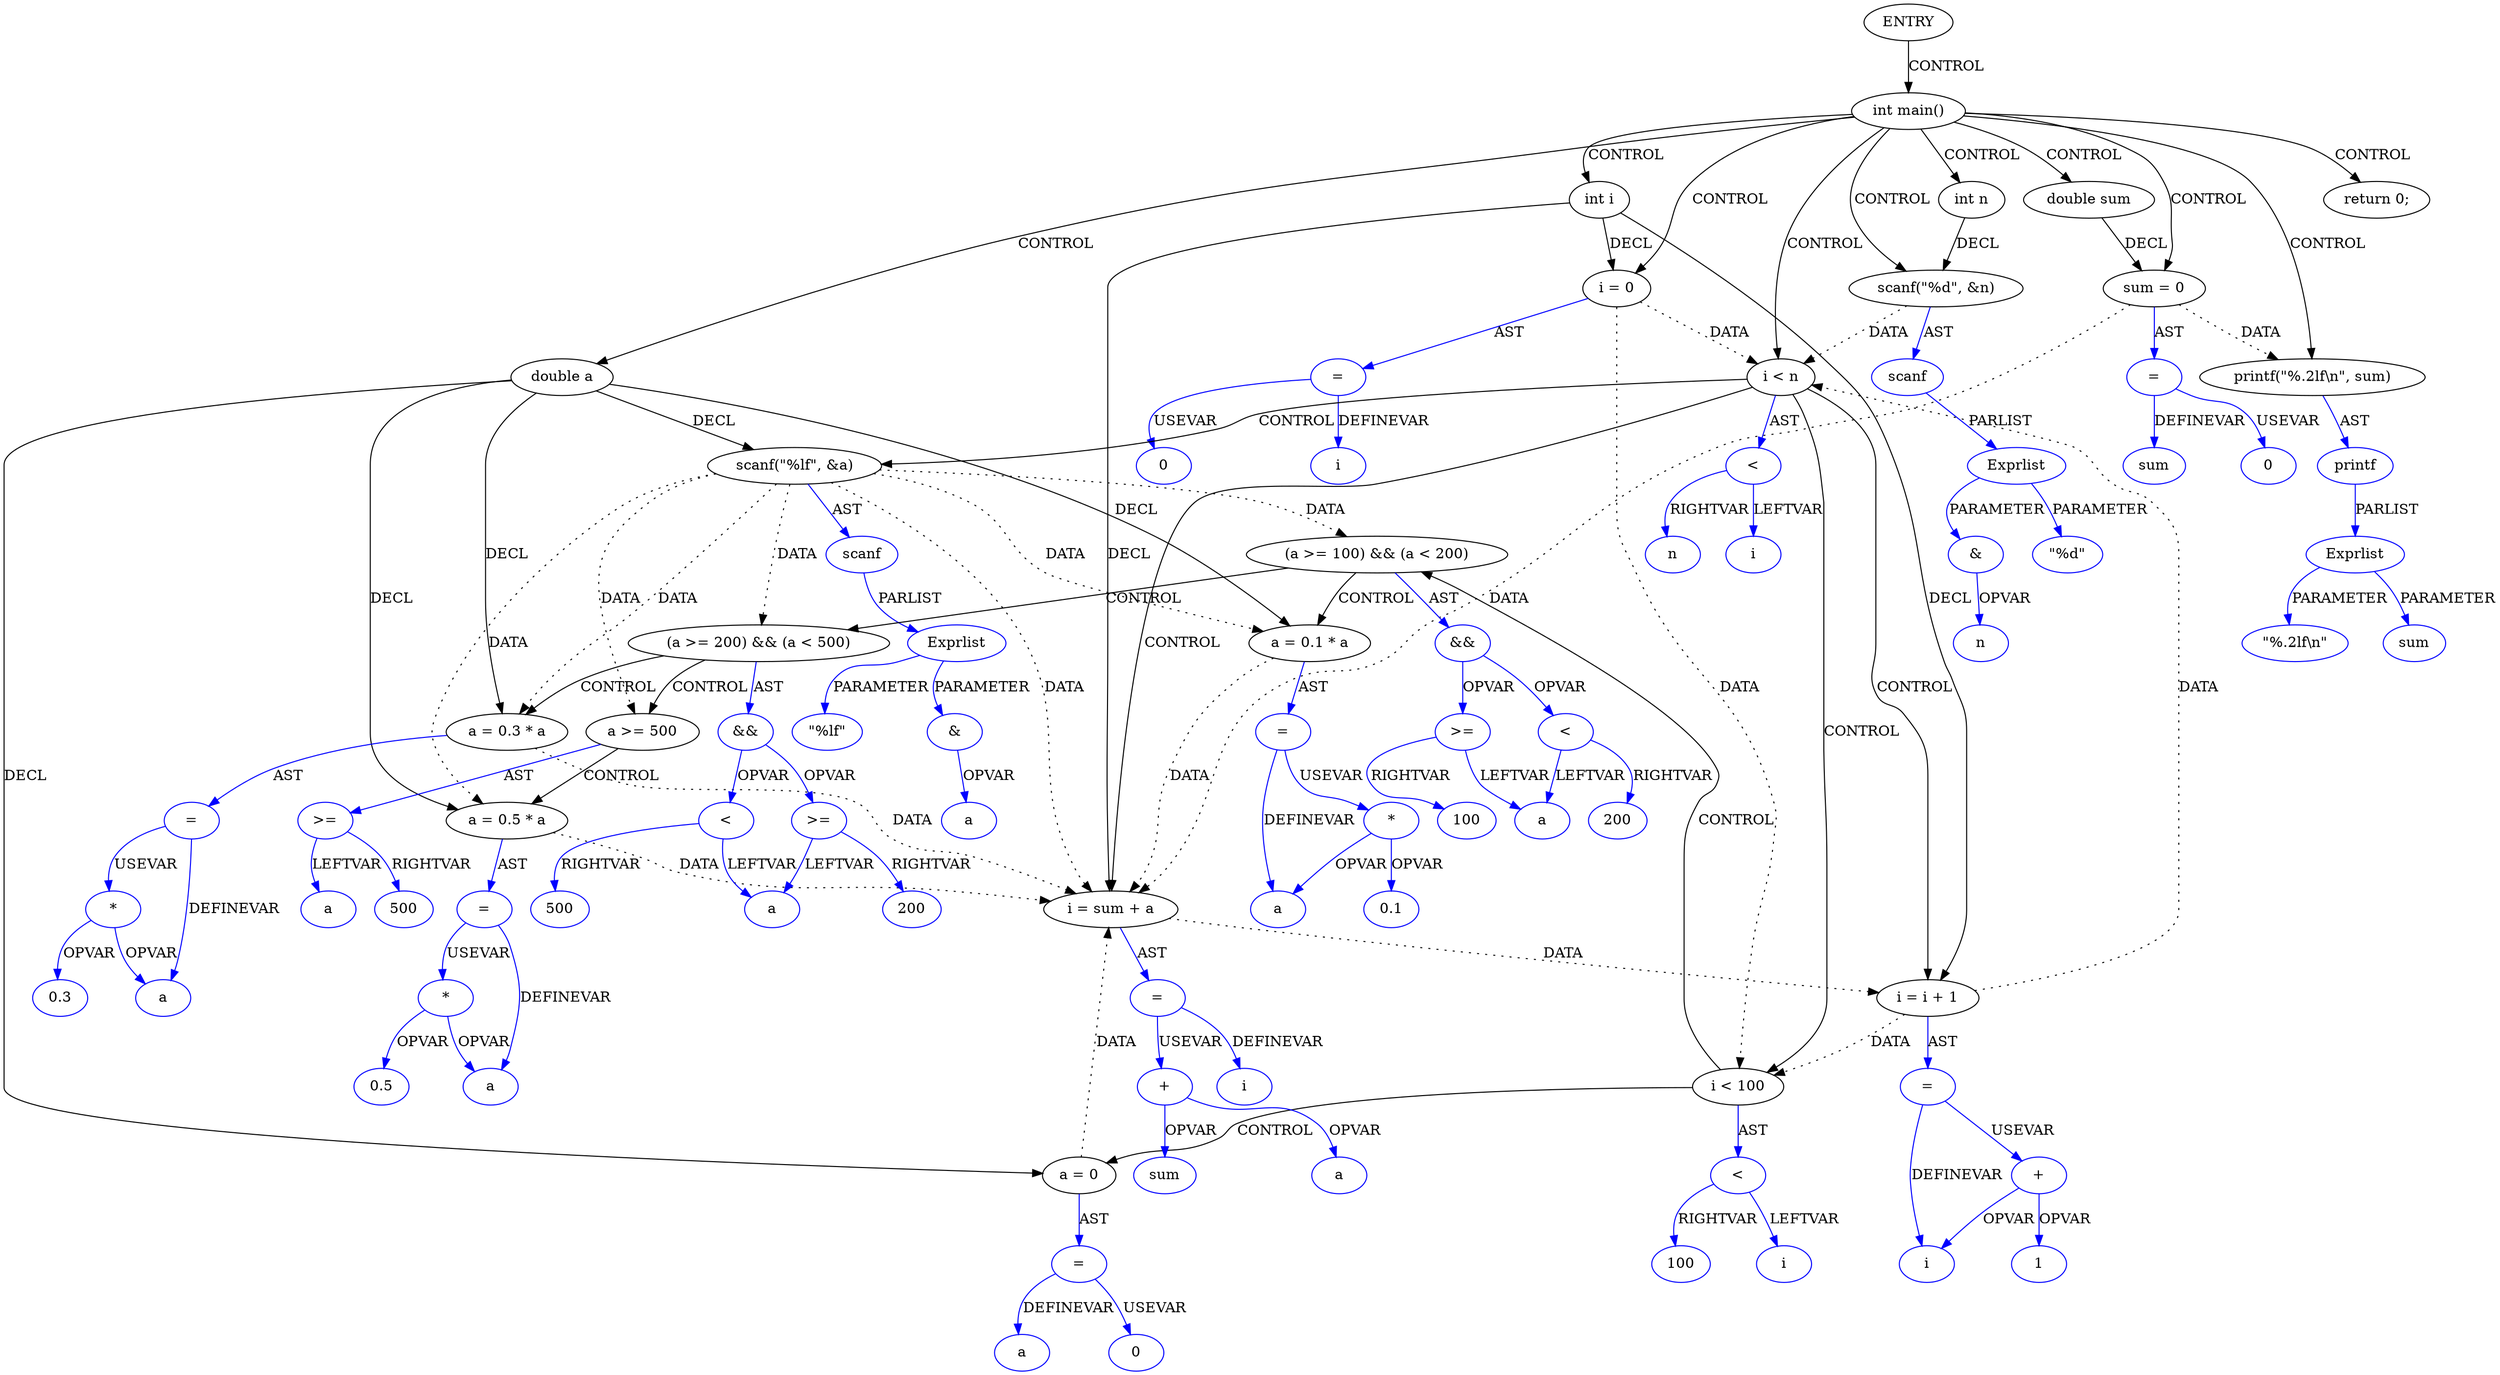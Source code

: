 digraph G{
Node1 [label="ENTRY",type="ENTRY",coord="-1"];
Node2 [label="int main()",type="CONTROL",coord="3"];
Node4 [label="int i",type="DECL",coord="4",varname="i",vartype="int"];
Node5 [label="int n",type="DECL",coord="5",varname="n",vartype="int"];
Node6 [label="double a",type="DECL",coord="6",varname="a",vartype="double"];
Node7 [label="double sum",type="DECL",coord="7",varname="sum",vartype="double"];
Node8 [label="sum = 0",type="ASSIGN",coord="8"];
Node9 [label="=",type="ASSIGNOP",coord="8",color=blue];
Node10 [label="sum",type="VAR",coord="8",color=blue];
Node11 [label="0",type="CONST",coord="8",color=blue];
Node12 [label="scanf(\"%d\", &n)",type="CALL",coord="9"];
Node13 [label="scanf",type="FUNCNAME",coord="9",color=blue];
Node14 [label="Exprlist",type="EXPRS",coord="9",color=blue];
Node15 [label="\"%d\"",type="CONST",coord="9",color=blue];
Node16 [label="&",type="OP",coord="9",color=blue];
Node17 [label="n",type="VAR",coord="9",color=blue];
Node18 [label="i = 0",type="ASSIGN",coord="10"];
Node19 [label="=",type="ASSIGNOP",coord="10",color=blue];
Node20 [label="i",type="VAR",coord="10",color=blue];
Node21 [label="0",type="CONST",coord="10",color=blue];
Node22 [label="i < n",type="CONTROL",coord="10"];
Node25 [label="scanf(\"%lf\", &a)",type="CALL",coord="11"];
Node26 [label="scanf",type="FUNCNAME",coord="11",color=blue];
Node27 [label="Exprlist",type="EXPRS",coord="11",color=blue];
Node28 [label="\"%lf\"",type="CONST",coord="11",color=blue];
Node29 [label="&",type="OP",coord="11",color=blue];
Node30 [label="a",type="VAR",coord="11",color=blue];
Node31 [label="i < 100",type="CONTROL",coord="12"];
Node33 [label="a = 0",type="ASSIGN",coord="13"];
Node34 [label="=",type="ASSIGNOP",coord="13",color=blue];
Node35 [label="a",type="VAR",coord="13",color=blue];
Node36 [label="0",type="CONST",coord="13",color=blue];
Node37 [label="(a >= 100) && (a < 200)",type="CONTROL",coord="14"];
Node39 [label="a = 0.1 * a",type="ASSIGN",coord="15"];
Node40 [label="=",type="ASSIGNOP",coord="15",color=blue];
Node41 [label="a",type="VAR",coord="15",color=blue];
Node42 [label="*",type="OP",coord="15",color=blue];
Node43 [label="0.1",type="CONST",coord="15",color=blue];
Node44 [label="(a >= 200) && (a < 500)",type="CONTROL",coord="16"];
Node46 [label="a = 0.3 * a",type="ASSIGN",coord="17"];
Node47 [label="=",type="ASSIGNOP",coord="17",color=blue];
Node48 [label="a",type="VAR",coord="17",color=blue];
Node49 [label="*",type="OP",coord="17",color=blue];
Node50 [label="0.3",type="CONST",coord="17",color=blue];
Node51 [label="a >= 500",type="CONTROL",coord="18"];
Node53 [label="a = 0.5 * a",type="ASSIGN",coord="19"];
Node54 [label="=",type="ASSIGNOP",coord="19",color=blue];
Node55 [label="a",type="VAR",coord="19",color=blue];
Node56 [label="*",type="OP",coord="19",color=blue];
Node57 [label="0.5",type="CONST",coord="19",color=blue];
Node58 [label=">=",type="OP",coord="18",color=blue];
Node59 [label="a",type="VAR",coord="18",color=blue];
Node60 [label="500",type="CONST",coord="18",color=blue];
Node61 [label="&&",type="OP",coord="16",color=blue];
Node62 [label=">=",type="OP",coord="16",color=blue];
Node63 [label="a",type="VAR",coord="16",color=blue];
Node64 [label="200",type="CONST",coord="16",color=blue];
Node65 [label="<",type="OP",coord="16",color=blue];
Node66 [label="500",type="CONST",coord="16",color=blue];
Node67 [label="&&",type="OP",coord="14",color=blue];
Node68 [label=">=",type="OP",coord="14",color=blue];
Node69 [label="a",type="VAR",coord="14",color=blue];
Node70 [label="100",type="CONST",coord="14",color=blue];
Node71 [label="<",type="OP",coord="14",color=blue];
Node72 [label="200",type="CONST",coord="14",color=blue];
Node73 [label="<",type="OP",coord="12",color=blue];
Node74 [label="i",type="VAR",coord="12",color=blue];
Node75 [label="100",type="CONST",coord="12",color=blue];
Node76 [label="i = sum + a",type="ASSIGN",coord="21"];
Node77 [label="=",type="ASSIGNOP",coord="21",color=blue];
Node78 [label="i",type="VAR",coord="21",color=blue];
Node79 [label="+",type="OP",coord="21",color=blue];
Node80 [label="sum",type="VAR",coord="21",color=blue];
Node81 [label="a",type="VAR",coord="21",color=blue];
Node82 [label="i = i + 1",type="ASSIGN",coord="10"];
Node83 [label="=",type="ASSIGNOP",coord="10",color=blue];
Node84 [label="i",type="VAR",coord="10",color=blue];
Node85 [label="+",type="OP",coord="10",color=blue];
Node86 [label="1",type="CONST",coord="10",color=blue];
Node87 [label="<",type="OP",coord="10",color=blue];
Node88 [label="i",type="VAR",coord="10",color=blue];
Node89 [label="n",type="VAR",coord="10",color=blue];
Node90 [label="printf(\"%.2lf\\n\", sum)",type="CALL",coord="23"];
Node91 [label="printf",type="FUNCNAME",coord="23",color=blue];
Node92 [label="Exprlist",type="EXPRS",coord="23",color=blue];
Node93 [label="\"%.2lf\\n\"",type="CONST",coord="23",color=blue];
Node94 [label="sum",type="VAR",coord="23",color=blue];
Node95 [label="return 0;",type="CONTROL",coord="24"];
Node1->Node2 [label = "CONTROL" ];
Node2->Node4 [label = "CONTROL" ];
Node2->Node5 [label = "CONTROL" ];
Node2->Node6 [label = "CONTROL" ];
Node2->Node7 [label = "CONTROL" ];
Node2->Node8 [label = "CONTROL" ];
Node2->Node12 [label = "CONTROL" ];
Node2->Node18 [label = "CONTROL" ];
Node2->Node22 [label = "CONTROL" ];
Node2->Node90 [label = "CONTROL" ];
Node2->Node95 [label = "CONTROL" ];
Node22->Node25 [label = "CONTROL" ];
Node22->Node31 [label = "CONTROL" ];
Node22->Node76 [label = "CONTROL" ];
Node22->Node82 [label = "CONTROL" ];
Node31->Node33 [label = "CONTROL" ];
Node31->Node37 [label = "CONTROL" ];
Node37->Node39 [label = "CONTROL" ];
Node37->Node44 [label = "CONTROL" ];
Node44->Node46 [label = "CONTROL" ];
Node44->Node51 [label = "CONTROL" ];
Node51->Node53 [label = "CONTROL" ];
Node8->Node76 [label = "DATA", style = dotted ]
Node8->Node90 [label = "DATA", style = dotted ]
Node12->Node22 [label = "DATA", style = dotted ]
Node18->Node22 [label = "DATA", style = dotted ]
Node18->Node31 [label = "DATA", style = dotted ]
Node25->Node37 [label = "DATA", style = dotted ]
Node25->Node39 [label = "DATA", style = dotted ]
Node25->Node44 [label = "DATA", style = dotted ]
Node25->Node46 [label = "DATA", style = dotted ]
Node25->Node51 [label = "DATA", style = dotted ]
Node25->Node53 [label = "DATA", style = dotted ]
Node25->Node76 [label = "DATA", style = dotted ]
Node33->Node76 [label = "DATA", style = dotted ]
Node39->Node76 [label = "DATA", style = dotted ]
Node46->Node76 [label = "DATA", style = dotted ]
Node53->Node76 [label = "DATA", style = dotted ]
Node76->Node82 [label = "DATA", style = dotted ]
Node82->Node22 [label = "DATA", style = dotted ]
Node82->Node31 [label = "DATA", style = dotted ]
Node4->Node18 [label = "DECL"]
Node4->Node82 [label = "DECL"]
Node4->Node76 [label = "DECL"]
Node5->Node12 [label = "DECL"]
Node6->Node46 [label = "DECL"]
Node6->Node39 [label = "DECL"]
Node6->Node25 [label = "DECL"]
Node6->Node53 [label = "DECL"]
Node6->Node33 [label = "DECL"]
Node7->Node8 [label = "DECL"]
Node8->Node9 [label = "AST" color=blue]
Node9->Node10 [label = "DEFINEVAR" color=blue]
Node9->Node11 [label = "USEVAR" color=blue]
Node12->Node13 [label = "AST" color=blue]
Node13->Node14 [label = "PARLIST" color=blue]
Node14->Node15 [label = "PARAMETER" color=blue]
Node14->Node16 [label = "PARAMETER" color=blue]
Node16->Node17 [label = "OPVAR" color=blue]
Node18->Node19 [label = "AST" color=blue]
Node19->Node20 [label = "DEFINEVAR" color=blue]
Node19->Node21 [label = "USEVAR" color=blue]
Node22->Node87 [label = "AST" color=blue]
Node25->Node26 [label = "AST" color=blue]
Node26->Node27 [label = "PARLIST" color=blue]
Node27->Node28 [label = "PARAMETER" color=blue]
Node27->Node29 [label = "PARAMETER" color=blue]
Node29->Node30 [label = "OPVAR" color=blue]
Node31->Node73 [label = "AST" color=blue]
Node33->Node34 [label = "AST" color=blue]
Node34->Node35 [label = "DEFINEVAR" color=blue]
Node34->Node36 [label = "USEVAR" color=blue]
Node37->Node67 [label = "AST" color=blue]
Node39->Node40 [label = "AST" color=blue]
Node40->Node41 [label = "DEFINEVAR" color=blue]
Node40->Node42 [label = "USEVAR" color=blue]
Node42->Node43 [label = "OPVAR" color=blue]
Node42->Node41 [label = "OPVAR" color=blue]
Node44->Node61 [label = "AST" color=blue]
Node46->Node47 [label = "AST" color=blue]
Node47->Node48 [label = "DEFINEVAR" color=blue]
Node47->Node49 [label = "USEVAR" color=blue]
Node49->Node50 [label = "OPVAR" color=blue]
Node49->Node48 [label = "OPVAR" color=blue]
Node51->Node58 [label = "AST" color=blue]
Node53->Node54 [label = "AST" color=blue]
Node54->Node55 [label = "DEFINEVAR" color=blue]
Node54->Node56 [label = "USEVAR" color=blue]
Node56->Node57 [label = "OPVAR" color=blue]
Node56->Node55 [label = "OPVAR" color=blue]
Node58->Node59 [label = "LEFTVAR" color=blue]
Node58->Node60 [label = "RIGHTVAR" color=blue]
Node61->Node62 [label = "OPVAR" color=blue]
Node61->Node65 [label = "OPVAR" color=blue]
Node62->Node63 [label = "LEFTVAR" color=blue]
Node62->Node64 [label = "RIGHTVAR" color=blue]
Node65->Node63 [label = "LEFTVAR" color=blue]
Node65->Node66 [label = "RIGHTVAR" color=blue]
Node67->Node68 [label = "OPVAR" color=blue]
Node67->Node71 [label = "OPVAR" color=blue]
Node68->Node69 [label = "LEFTVAR" color=blue]
Node68->Node70 [label = "RIGHTVAR" color=blue]
Node71->Node69 [label = "LEFTVAR" color=blue]
Node71->Node72 [label = "RIGHTVAR" color=blue]
Node73->Node74 [label = "LEFTVAR" color=blue]
Node73->Node75 [label = "RIGHTVAR" color=blue]
Node76->Node77 [label = "AST" color=blue]
Node77->Node78 [label = "DEFINEVAR" color=blue]
Node77->Node79 [label = "USEVAR" color=blue]
Node79->Node80 [label = "OPVAR" color=blue]
Node79->Node81 [label = "OPVAR" color=blue]
Node82->Node83 [label = "AST" color=blue]
Node83->Node84 [label = "DEFINEVAR" color=blue]
Node83->Node85 [label = "USEVAR" color=blue]
Node85->Node84 [label = "OPVAR" color=blue]
Node85->Node86 [label = "OPVAR" color=blue]
Node87->Node88 [label = "LEFTVAR" color=blue]
Node87->Node89 [label = "RIGHTVAR" color=blue]
Node90->Node91 [label = "AST" color=blue]
Node91->Node92 [label = "PARLIST" color=blue]
Node92->Node93 [label = "PARAMETER" color=blue]
Node92->Node94 [label = "PARAMETER" color=blue]
}

